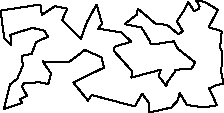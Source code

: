 unitsize(0.001cm);
draw((3140,1401)--(3220,1454));
draw((3220,1454)--(3114,1629));
draw((3114,1629)--(3245,1828));
draw((3245,1828)--(3317,1966));
draw((3317,1966)--(3417,1808));
draw((3417,1808)--(3507,1851));
draw((3507,1851)--(3515,1892));
draw((3515,1892)--(3453,1998));
draw((3453,1998)--(3611,1968));
draw((3611,1968)--(3782,1865));
draw((3782,1865)--(3834,1827));
draw((3834,1827)--(3675,1522));
draw((3675,1522)--(3858,1472));
draw((3858,1472)--(3904,1444));
draw((3904,1444)--(3876,1165));
draw((3876,1165)--(3918,1088));
draw((3918,1088)--(3896,742));
draw((3896,742)--(3938,516));
draw((3938,516)--(3829,513));
draw((3829,513)--(3684,445));
draw((3684,445)--(3821,147));
draw((3821,147)--(3595,111));
draw((3595,111)--(3292,152));
draw((3292,152)--(3162,367));
draw((3162,367)--(3123,217));
draw((3123,217)--(3060,155));
draw((3060,155)--(3017,108));
draw((3017,108)--(2630,20));
draw((2630,20)--(2614,195));
draw((2614,195)--(2503,352));
draw((2503,352)--(2372,127));
draw((2372,127)--(1612,328));
draw((1612,328)--(1538,224));
draw((1538,224)--(1517,266));
draw((1517,266)--(1286,550));
draw((1286,550)--(1829,812));
draw((1829,812)--(1782,995));
draw((1782,995)--(1490,1123));
draw((1490,1123)--(1213,910));
draw((1213,910)--(749,920));
draw((749,920)--(896,705));
draw((896,705)--(844,520));
draw((844,520)--(694,552));
draw((694,552)--(422,542));
draw((422,542)--(380,478));
draw((380,478)--(468,319));
draw((468,319)--(347,252));
draw((347,252)--(387,190));
draw((387,190)--(61,81));
draw((61,81)--(171,514));
draw((171,514)--(298,615));
draw((298,615)--(399,850));
draw((399,850)--(376,1018));
draw((376,1018)--(556,1056));
draw((556,1056)--(627,1261));
draw((627,1261)--(839,1355));
draw((839,1355)--(782,1462));
draw((782,1462)--(563,1513));
draw((563,1513)--(177,1390));
draw((177,1390)--(193,1210));
draw((193,1210)--(71,1323));
draw((71,1323)--(3,1817));
draw((3,1817)--(706,1925));
draw((706,1925)--(731,1741));
draw((731,1741)--(962,1895));
draw((962,1895)--(1182,1853));
draw((1182,1853)--(1090,1652));
draw((1090,1652)--(1423,1322));
draw((1423,1322)--(1526,1612));
draw((1526,1612)--(1697,1924));
draw((1697,1924)--(1794,1589));
draw((1794,1589)--(1729,1498));
draw((1729,1498)--(2132,1432));
draw((2132,1432)--(2312,1270));
draw((2312,1270)--(2030,1186));
draw((2030,1186)--(2009,1163));
draw((2009,1163)--(2000,1110));
draw((2000,1110)--(2330,741));
draw((2330,741)--(2310,635));
draw((2310,635)--(2830,775));
draw((2830,775)--(2801,695));
draw((2801,695)--(2800,653));
draw((2800,653)--(2929,485));
draw((2929,485)--(2938,543));
draw((2938,543)--(3084,748));
draw((3084,748)--(3084,774));
draw((3084,774)--(3370,791));
draw((3370,791)--(3438,901));
draw((3438,901)--(3133,1143));
draw((3133,1143)--(3058,1276));
draw((3058,1276)--(2698,1221));
draw((2698,1221)--(2639,1239));
draw((2639,1239)--(2642,1269));
draw((2642,1269)--(2489,1520));
draw((2489,1520)--(2191,1579));
draw((2191,1579)--(2408,1747));
draw((2408,1747)--(2426,1851));
draw((2426,1851)--(2741,1583));
draw((2741,1583)--(2937,1568));
draw((2937,1568)--(3140,1401));
